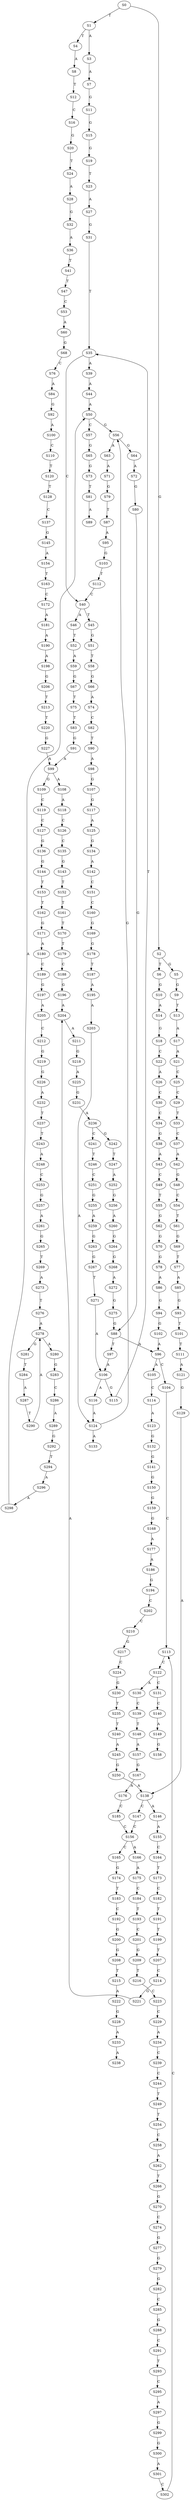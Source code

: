 strict digraph  {
	S0 -> S1 [ label = T ];
	S0 -> S2 [ label = G ];
	S1 -> S3 [ label = A ];
	S1 -> S4 [ label = T ];
	S2 -> S5 [ label = G ];
	S2 -> S6 [ label = T ];
	S3 -> S7 [ label = A ];
	S4 -> S8 [ label = A ];
	S5 -> S9 [ label = G ];
	S6 -> S10 [ label = G ];
	S7 -> S11 [ label = G ];
	S8 -> S12 [ label = T ];
	S9 -> S13 [ label = T ];
	S10 -> S14 [ label = A ];
	S11 -> S15 [ label = G ];
	S12 -> S16 [ label = C ];
	S13 -> S17 [ label = A ];
	S14 -> S18 [ label = G ];
	S15 -> S19 [ label = G ];
	S16 -> S20 [ label = G ];
	S17 -> S21 [ label = A ];
	S18 -> S22 [ label = C ];
	S19 -> S23 [ label = T ];
	S20 -> S24 [ label = T ];
	S21 -> S25 [ label = C ];
	S22 -> S26 [ label = A ];
	S23 -> S27 [ label = A ];
	S24 -> S28 [ label = A ];
	S25 -> S29 [ label = C ];
	S26 -> S30 [ label = C ];
	S27 -> S31 [ label = G ];
	S28 -> S32 [ label = G ];
	S29 -> S33 [ label = T ];
	S30 -> S34 [ label = C ];
	S31 -> S35 [ label = T ];
	S32 -> S36 [ label = A ];
	S33 -> S37 [ label = C ];
	S34 -> S38 [ label = G ];
	S35 -> S39 [ label = A ];
	S35 -> S40 [ label = C ];
	S36 -> S41 [ label = T ];
	S37 -> S42 [ label = A ];
	S38 -> S43 [ label = A ];
	S39 -> S44 [ label = A ];
	S40 -> S45 [ label = T ];
	S40 -> S46 [ label = A ];
	S41 -> S47 [ label = T ];
	S42 -> S48 [ label = G ];
	S43 -> S49 [ label = C ];
	S44 -> S50 [ label = A ];
	S45 -> S51 [ label = G ];
	S46 -> S52 [ label = T ];
	S47 -> S53 [ label = C ];
	S48 -> S54 [ label = C ];
	S49 -> S55 [ label = T ];
	S50 -> S56 [ label = G ];
	S50 -> S57 [ label = C ];
	S51 -> S58 [ label = T ];
	S52 -> S59 [ label = A ];
	S53 -> S60 [ label = A ];
	S54 -> S61 [ label = T ];
	S55 -> S62 [ label = G ];
	S56 -> S63 [ label = A ];
	S56 -> S64 [ label = G ];
	S57 -> S65 [ label = G ];
	S58 -> S66 [ label = G ];
	S59 -> S67 [ label = G ];
	S60 -> S68 [ label = G ];
	S61 -> S69 [ label = G ];
	S62 -> S70 [ label = G ];
	S63 -> S71 [ label = A ];
	S64 -> S72 [ label = A ];
	S65 -> S73 [ label = G ];
	S66 -> S74 [ label = A ];
	S67 -> S75 [ label = T ];
	S68 -> S76 [ label = C ];
	S69 -> S77 [ label = T ];
	S70 -> S78 [ label = G ];
	S71 -> S79 [ label = G ];
	S72 -> S80 [ label = G ];
	S73 -> S81 [ label = T ];
	S74 -> S82 [ label = C ];
	S75 -> S83 [ label = T ];
	S76 -> S84 [ label = A ];
	S77 -> S85 [ label = A ];
	S78 -> S86 [ label = A ];
	S79 -> S87 [ label = T ];
	S80 -> S88 [ label = G ];
	S81 -> S89 [ label = A ];
	S82 -> S90 [ label = T ];
	S83 -> S91 [ label = G ];
	S84 -> S92 [ label = G ];
	S85 -> S93 [ label = G ];
	S86 -> S94 [ label = G ];
	S87 -> S95 [ label = A ];
	S88 -> S96 [ label = A ];
	S88 -> S97 [ label = T ];
	S90 -> S98 [ label = A ];
	S91 -> S99 [ label = A ];
	S92 -> S100 [ label = A ];
	S93 -> S101 [ label = T ];
	S94 -> S102 [ label = G ];
	S95 -> S103 [ label = G ];
	S96 -> S104 [ label = C ];
	S96 -> S105 [ label = A ];
	S97 -> S106 [ label = A ];
	S98 -> S107 [ label = G ];
	S99 -> S108 [ label = A ];
	S99 -> S109 [ label = G ];
	S100 -> S110 [ label = C ];
	S101 -> S111 [ label = T ];
	S102 -> S96 [ label = A ];
	S103 -> S112 [ label = T ];
	S104 -> S113 [ label = C ];
	S105 -> S114 [ label = C ];
	S106 -> S115 [ label = G ];
	S106 -> S116 [ label = A ];
	S107 -> S117 [ label = G ];
	S108 -> S118 [ label = A ];
	S109 -> S119 [ label = C ];
	S110 -> S120 [ label = T ];
	S111 -> S121 [ label = A ];
	S112 -> S40 [ label = C ];
	S113 -> S122 [ label = C ];
	S114 -> S123 [ label = A ];
	S115 -> S35 [ label = T ];
	S116 -> S124 [ label = A ];
	S117 -> S125 [ label = A ];
	S118 -> S126 [ label = C ];
	S119 -> S127 [ label = C ];
	S120 -> S128 [ label = T ];
	S121 -> S129 [ label = G ];
	S122 -> S130 [ label = A ];
	S122 -> S131 [ label = C ];
	S123 -> S132 [ label = G ];
	S124 -> S133 [ label = A ];
	S124 -> S56 [ label = G ];
	S125 -> S134 [ label = G ];
	S126 -> S135 [ label = C ];
	S127 -> S136 [ label = G ];
	S128 -> S137 [ label = C ];
	S129 -> S138 [ label = A ];
	S130 -> S139 [ label = C ];
	S131 -> S140 [ label = C ];
	S132 -> S141 [ label = G ];
	S134 -> S142 [ label = A ];
	S135 -> S143 [ label = G ];
	S136 -> S144 [ label = G ];
	S137 -> S145 [ label = G ];
	S138 -> S146 [ label = A ];
	S138 -> S147 [ label = C ];
	S139 -> S148 [ label = T ];
	S140 -> S149 [ label = A ];
	S141 -> S150 [ label = G ];
	S142 -> S151 [ label = C ];
	S143 -> S152 [ label = T ];
	S144 -> S153 [ label = T ];
	S145 -> S154 [ label = A ];
	S146 -> S155 [ label = A ];
	S147 -> S156 [ label = C ];
	S148 -> S157 [ label = A ];
	S149 -> S158 [ label = G ];
	S150 -> S159 [ label = G ];
	S151 -> S160 [ label = C ];
	S152 -> S161 [ label = T ];
	S153 -> S162 [ label = T ];
	S154 -> S163 [ label = T ];
	S155 -> S164 [ label = C ];
	S156 -> S165 [ label = C ];
	S156 -> S166 [ label = A ];
	S157 -> S167 [ label = G ];
	S159 -> S168 [ label = G ];
	S160 -> S169 [ label = G ];
	S161 -> S170 [ label = T ];
	S162 -> S171 [ label = G ];
	S163 -> S172 [ label = C ];
	S164 -> S173 [ label = T ];
	S165 -> S174 [ label = G ];
	S166 -> S175 [ label = A ];
	S167 -> S176 [ label = A ];
	S168 -> S177 [ label = A ];
	S169 -> S178 [ label = G ];
	S170 -> S179 [ label = T ];
	S171 -> S180 [ label = A ];
	S172 -> S181 [ label = A ];
	S173 -> S182 [ label = C ];
	S174 -> S183 [ label = T ];
	S175 -> S184 [ label = C ];
	S176 -> S185 [ label = C ];
	S177 -> S186 [ label = A ];
	S178 -> S187 [ label = T ];
	S179 -> S188 [ label = C ];
	S180 -> S189 [ label = C ];
	S181 -> S190 [ label = A ];
	S182 -> S191 [ label = T ];
	S183 -> S192 [ label = C ];
	S184 -> S193 [ label = T ];
	S185 -> S156 [ label = C ];
	S186 -> S194 [ label = G ];
	S187 -> S195 [ label = A ];
	S188 -> S196 [ label = G ];
	S189 -> S197 [ label = G ];
	S190 -> S198 [ label = A ];
	S191 -> S199 [ label = T ];
	S192 -> S200 [ label = G ];
	S193 -> S201 [ label = C ];
	S194 -> S202 [ label = C ];
	S195 -> S203 [ label = A ];
	S196 -> S204 [ label = A ];
	S197 -> S205 [ label = A ];
	S198 -> S206 [ label = G ];
	S199 -> S207 [ label = T ];
	S200 -> S208 [ label = G ];
	S201 -> S209 [ label = G ];
	S202 -> S210 [ label = C ];
	S203 -> S124 [ label = A ];
	S204 -> S211 [ label = A ];
	S205 -> S212 [ label = C ];
	S206 -> S213 [ label = T ];
	S207 -> S214 [ label = C ];
	S208 -> S215 [ label = T ];
	S209 -> S216 [ label = T ];
	S210 -> S217 [ label = G ];
	S211 -> S218 [ label = G ];
	S212 -> S219 [ label = G ];
	S213 -> S220 [ label = T ];
	S214 -> S221 [ label = G ];
	S215 -> S222 [ label = A ];
	S216 -> S223 [ label = C ];
	S217 -> S224 [ label = C ];
	S218 -> S225 [ label = A ];
	S219 -> S226 [ label = G ];
	S220 -> S227 [ label = G ];
	S221 -> S204 [ label = A ];
	S222 -> S228 [ label = G ];
	S223 -> S229 [ label = C ];
	S224 -> S230 [ label = G ];
	S225 -> S231 [ label = G ];
	S226 -> S232 [ label = A ];
	S227 -> S99 [ label = A ];
	S228 -> S233 [ label = A ];
	S229 -> S234 [ label = A ];
	S230 -> S235 [ label = T ];
	S231 -> S236 [ label = A ];
	S232 -> S237 [ label = T ];
	S233 -> S238 [ label = A ];
	S234 -> S239 [ label = C ];
	S235 -> S240 [ label = T ];
	S236 -> S241 [ label = C ];
	S236 -> S242 [ label = G ];
	S237 -> S243 [ label = T ];
	S239 -> S244 [ label = C ];
	S240 -> S245 [ label = A ];
	S241 -> S246 [ label = T ];
	S242 -> S247 [ label = T ];
	S243 -> S248 [ label = A ];
	S244 -> S249 [ label = T ];
	S245 -> S250 [ label = G ];
	S246 -> S251 [ label = C ];
	S247 -> S252 [ label = A ];
	S248 -> S253 [ label = C ];
	S249 -> S254 [ label = T ];
	S250 -> S138 [ label = A ];
	S251 -> S255 [ label = G ];
	S252 -> S256 [ label = G ];
	S253 -> S257 [ label = G ];
	S254 -> S258 [ label = C ];
	S255 -> S259 [ label = A ];
	S256 -> S260 [ label = A ];
	S257 -> S261 [ label = A ];
	S258 -> S262 [ label = A ];
	S259 -> S263 [ label = G ];
	S260 -> S264 [ label = G ];
	S261 -> S265 [ label = G ];
	S262 -> S266 [ label = T ];
	S263 -> S267 [ label = G ];
	S264 -> S268 [ label = G ];
	S265 -> S269 [ label = T ];
	S266 -> S270 [ label = G ];
	S267 -> S271 [ label = T ];
	S268 -> S272 [ label = A ];
	S269 -> S273 [ label = A ];
	S270 -> S274 [ label = C ];
	S271 -> S106 [ label = A ];
	S272 -> S275 [ label = G ];
	S273 -> S276 [ label = T ];
	S274 -> S277 [ label = G ];
	S275 -> S88 [ label = G ];
	S276 -> S278 [ label = A ];
	S277 -> S279 [ label = G ];
	S278 -> S280 [ label = A ];
	S278 -> S281 [ label = G ];
	S279 -> S282 [ label = G ];
	S280 -> S283 [ label = G ];
	S281 -> S284 [ label = T ];
	S282 -> S285 [ label = C ];
	S283 -> S286 [ label = C ];
	S284 -> S287 [ label = A ];
	S285 -> S288 [ label = G ];
	S286 -> S289 [ label = A ];
	S287 -> S290 [ label = T ];
	S288 -> S291 [ label = C ];
	S289 -> S292 [ label = G ];
	S290 -> S278 [ label = A ];
	S291 -> S293 [ label = T ];
	S292 -> S294 [ label = T ];
	S293 -> S295 [ label = C ];
	S294 -> S296 [ label = A ];
	S295 -> S297 [ label = A ];
	S296 -> S298 [ label = A ];
	S297 -> S299 [ label = G ];
	S298 -> S50 [ label = A ];
	S299 -> S300 [ label = G ];
	S300 -> S301 [ label = A ];
	S301 -> S302 [ label = C ];
	S302 -> S113 [ label = C ];
}

